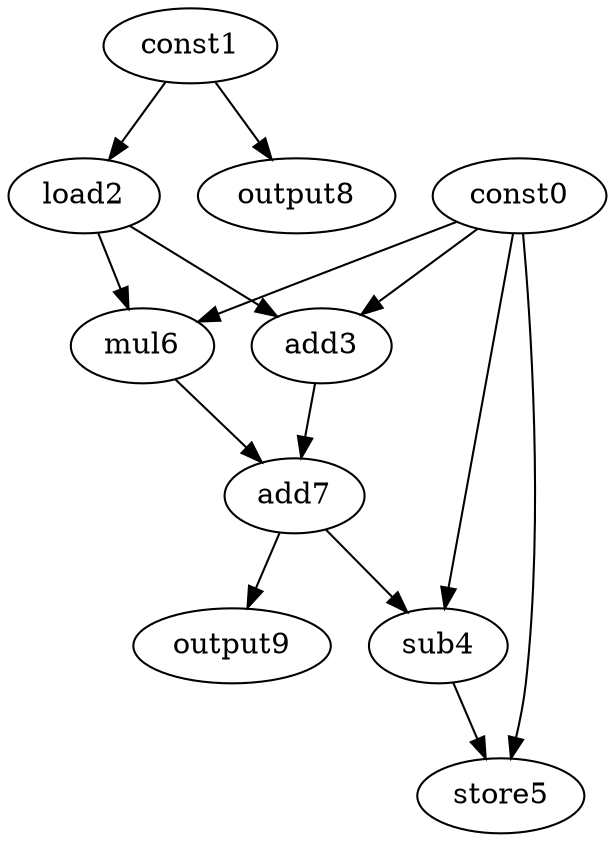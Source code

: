 digraph G { 
const0[opcode=const]; 
const1[opcode=const]; 
load2[opcode=load]; 
add3[opcode=add]; 
sub4[opcode=sub]; 
store5[opcode=store]; 
mul6[opcode=mul]; 
add7[opcode=add]; 
output8[opcode=output]; 
output9[opcode=output]; 
const1->load2[operand=0];
const1->output8[operand=0];
const0->add3[operand=0];
load2->add3[operand=1];
const0->mul6[operand=0];
load2->mul6[operand=1];
add3->add7[operand=0];
mul6->add7[operand=1];
const0->sub4[operand=0];
add7->sub4[operand=1];
add7->output9[operand=0];
const0->store5[operand=0];
sub4->store5[operand=1];
}
